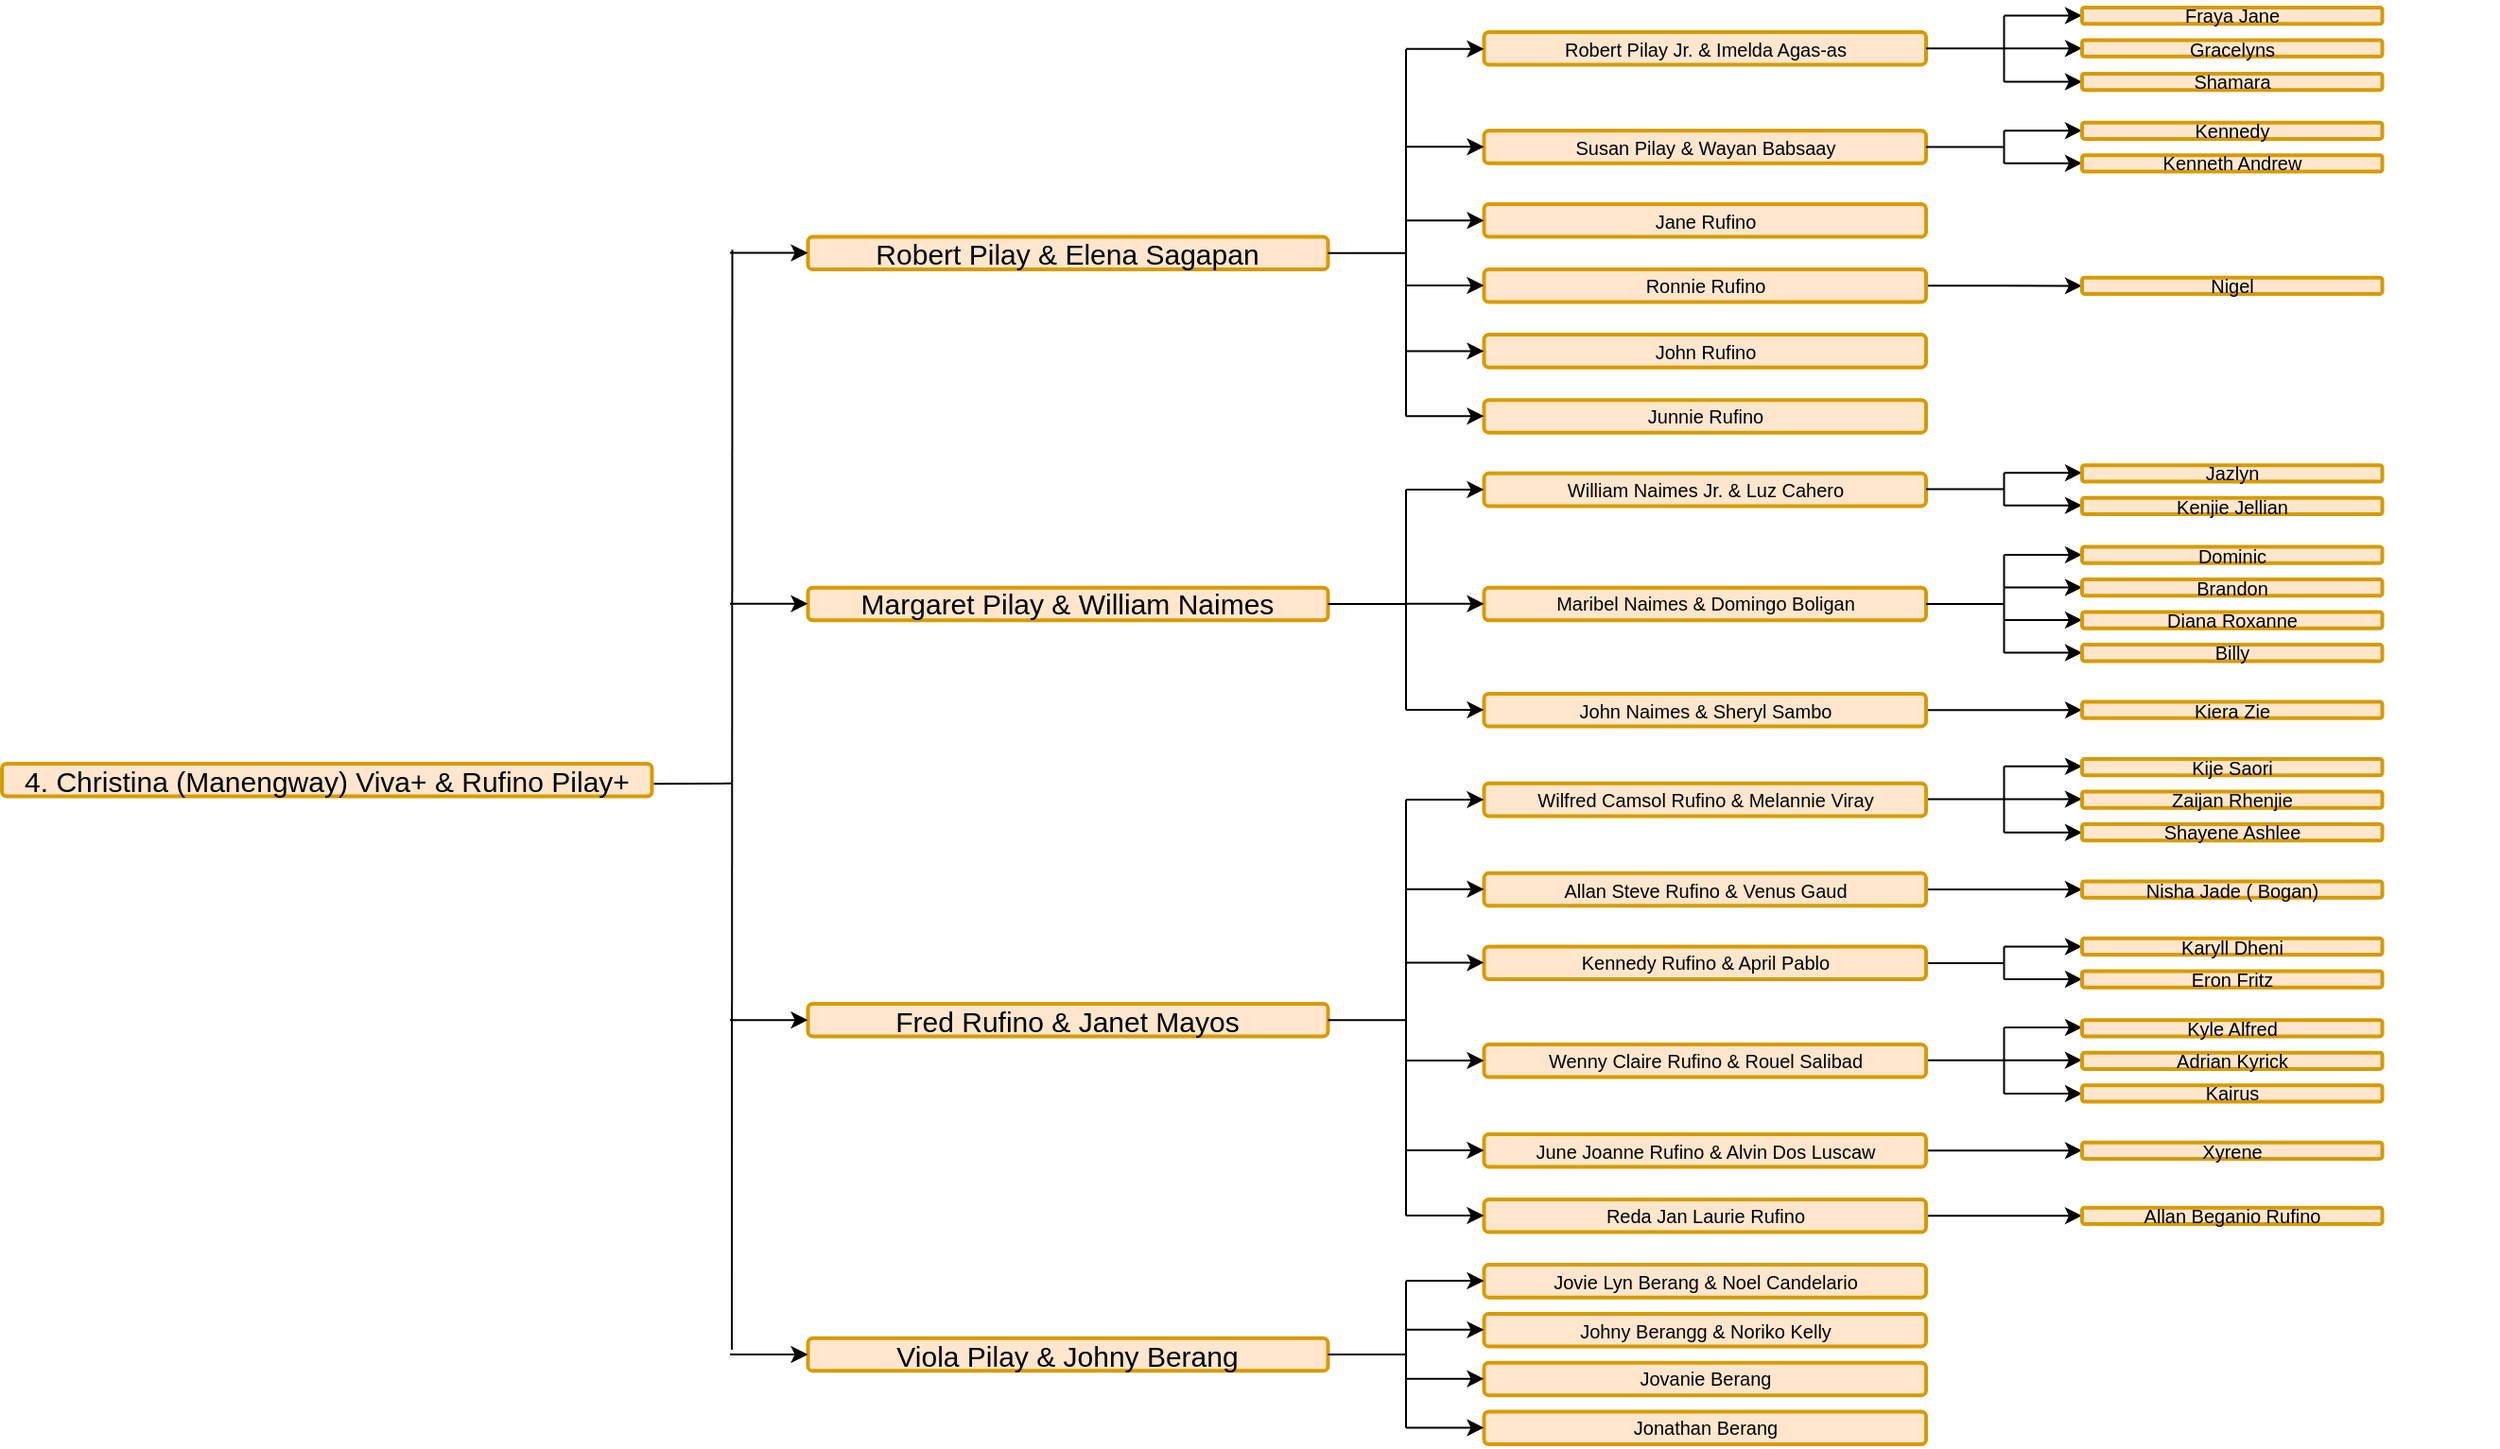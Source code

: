 <mxfile version="28.0.4">
  <diagram name="Page-1" id="Qc2j29BkZQCwujwfNHXb">
    <mxGraphModel dx="2342" dy="1098" grid="1" gridSize="10" guides="1" tooltips="1" connect="1" arrows="1" fold="1" page="1" pageScale="1" pageWidth="1400" pageHeight="850" math="0" shadow="0">
      <root>
        <mxCell id="0" />
        <mxCell id="1" parent="0" />
        <mxCell id="mNVwAcbcl_QrP8iyDvm8-511" value="Robert Pilay &amp;amp; Elena Sagapan" style="whiteSpace=wrap;html=1;rounded=1;strokeColor=#d79b00;fillColor=#ffe6cc;strokeWidth=2;fontSize=15;" vertex="1" parent="1">
          <mxGeometry x="466.25" y="161.272" width="275" height="17.263" as="geometry" />
        </mxCell>
        <mxCell id="mNVwAcbcl_QrP8iyDvm8-512" value="Robert Pilay Jr. &amp;amp; Imelda Agas-as" style="rounded=1;whiteSpace=wrap;html=1;fillColor=#ffe6cc;strokeColor=#d79b00;strokeWidth=2;fontSize=10;" vertex="1" parent="1">
          <mxGeometry x="823.75" y="52.947" width="233.75" height="17.263" as="geometry" />
        </mxCell>
        <mxCell id="mNVwAcbcl_QrP8iyDvm8-519" value="" style="endArrow=classic;html=1;rounded=0;fontFamily=Helvetica;fontSize=12;fontColor=default;exitX=1;exitY=0.5;exitDx=0;exitDy=0;entryX=0;entryY=0.5;entryDx=0;entryDy=0;" edge="1" parent="1" source="mNVwAcbcl_QrP8iyDvm8-512" target="mNVwAcbcl_QrP8iyDvm8-514">
          <mxGeometry width="50" height="50" relative="1" as="geometry">
            <mxPoint x="1140" y="70.642" as="sourcePoint" />
            <mxPoint x="1208.75" y="49.063" as="targetPoint" />
          </mxGeometry>
        </mxCell>
        <mxCell id="mNVwAcbcl_QrP8iyDvm8-525" value="Susan Pilay &amp;amp; Wayan Babsaay" style="rounded=1;whiteSpace=wrap;html=1;fillColor=#ffe6cc;strokeColor=#d79b00;strokeWidth=2;fontSize=10;" vertex="1" parent="1">
          <mxGeometry x="823.75" y="105.168" width="233.75" height="17.263" as="geometry" />
        </mxCell>
        <mxCell id="mNVwAcbcl_QrP8iyDvm8-526" value="" style="endArrow=none;html=1;rounded=0;fontFamily=Helvetica;fontSize=12;fontColor=default;exitX=1;exitY=0.5;exitDx=0;exitDy=0;" edge="1" parent="1" source="mNVwAcbcl_QrP8iyDvm8-525">
          <mxGeometry width="50" height="50" relative="1" as="geometry">
            <mxPoint x="1030" y="135.378" as="sourcePoint" />
            <mxPoint x="1098.75" y="113.799" as="targetPoint" />
          </mxGeometry>
        </mxCell>
        <mxCell id="mNVwAcbcl_QrP8iyDvm8-527" value="Jane Rufino" style="rounded=1;whiteSpace=wrap;html=1;fillColor=#ffe6cc;strokeColor=#d79b00;strokeWidth=2;fontSize=10;" vertex="1" parent="1">
          <mxGeometry x="823.75" y="144.009" width="233.75" height="17.263" as="geometry" />
        </mxCell>
        <mxCell id="mNVwAcbcl_QrP8iyDvm8-528" value="" style="edgeStyle=orthogonalEdgeStyle;rounded=0;orthogonalLoop=1;jettySize=auto;html=1;fontFamily=Helvetica;fontSize=12;fontColor=default;" edge="1" parent="1" source="mNVwAcbcl_QrP8iyDvm8-529" target="mNVwAcbcl_QrP8iyDvm8-530">
          <mxGeometry relative="1" as="geometry" />
        </mxCell>
        <mxCell id="mNVwAcbcl_QrP8iyDvm8-529" value="Ronnie Rufino" style="rounded=1;whiteSpace=wrap;html=1;fillColor=#ffe6cc;strokeColor=#d79b00;strokeWidth=2;fontSize=10;" vertex="1" parent="1">
          <mxGeometry x="823.75" y="178.535" width="233.75" height="17.263" as="geometry" />
        </mxCell>
        <mxCell id="mNVwAcbcl_QrP8iyDvm8-531" value="John Rufino" style="rounded=1;whiteSpace=wrap;html=1;fillColor=#ffe6cc;strokeColor=#d79b00;strokeWidth=2;fontSize=10;" vertex="1" parent="1">
          <mxGeometry x="823.75" y="213.061" width="233.75" height="17.263" as="geometry" />
        </mxCell>
        <mxCell id="mNVwAcbcl_QrP8iyDvm8-532" value="Junnie Rufino" style="rounded=1;whiteSpace=wrap;html=1;fillColor=#ffe6cc;strokeColor=#d79b00;strokeWidth=2;fontSize=10;" vertex="1" parent="1">
          <mxGeometry x="823.75" y="247.587" width="233.75" height="17.263" as="geometry" />
        </mxCell>
        <mxCell id="mNVwAcbcl_QrP8iyDvm8-533" value="" style="endArrow=classic;html=1;rounded=0;fontFamily=Helvetica;fontSize=10;fontColor=default;" edge="1" parent="1">
          <mxGeometry width="50" height="50" relative="1" as="geometry">
            <mxPoint x="782.5" y="61.885" as="sourcePoint" />
            <mxPoint x="823.75" y="61.885" as="targetPoint" />
          </mxGeometry>
        </mxCell>
        <mxCell id="mNVwAcbcl_QrP8iyDvm8-534" value="" style="endArrow=classic;html=1;rounded=0;fontFamily=Helvetica;fontSize=10;fontColor=default;" edge="1" parent="1">
          <mxGeometry width="50" height="50" relative="1" as="geometry">
            <mxPoint x="782.5" y="113.674" as="sourcePoint" />
            <mxPoint x="823.75" y="113.674" as="targetPoint" />
          </mxGeometry>
        </mxCell>
        <mxCell id="mNVwAcbcl_QrP8iyDvm8-535" value="" style="endArrow=classic;html=1;rounded=0;fontFamily=Helvetica;fontSize=10;fontColor=default;" edge="1" parent="1">
          <mxGeometry width="50" height="50" relative="1" as="geometry">
            <mxPoint x="782.5" y="152.641" as="sourcePoint" />
            <mxPoint x="823.75" y="152.641" as="targetPoint" />
          </mxGeometry>
        </mxCell>
        <mxCell id="mNVwAcbcl_QrP8iyDvm8-536" value="" style="endArrow=classic;html=1;rounded=0;fontFamily=Helvetica;fontSize=10;fontColor=default;" edge="1" parent="1">
          <mxGeometry width="50" height="50" relative="1" as="geometry">
            <mxPoint x="782.5" y="187.041" as="sourcePoint" />
            <mxPoint x="823.75" y="187.041" as="targetPoint" />
          </mxGeometry>
        </mxCell>
        <mxCell id="mNVwAcbcl_QrP8iyDvm8-537" value="" style="endArrow=classic;html=1;rounded=0;fontFamily=Helvetica;fontSize=10;fontColor=default;" edge="1" parent="1">
          <mxGeometry width="50" height="50" relative="1" as="geometry">
            <mxPoint x="782.5" y="221.692" as="sourcePoint" />
            <mxPoint x="823.75" y="221.692" as="targetPoint" />
          </mxGeometry>
        </mxCell>
        <mxCell id="mNVwAcbcl_QrP8iyDvm8-538" value="" style="endArrow=classic;html=1;rounded=0;fontFamily=Helvetica;fontSize=10;fontColor=default;" edge="1" parent="1">
          <mxGeometry width="50" height="50" relative="1" as="geometry">
            <mxPoint x="782.5" y="256.093" as="sourcePoint" />
            <mxPoint x="823.75" y="256.093" as="targetPoint" />
          </mxGeometry>
        </mxCell>
        <mxCell id="mNVwAcbcl_QrP8iyDvm8-539" value="" style="endArrow=none;html=1;rounded=0;fontFamily=Helvetica;fontSize=10;fontColor=default;" edge="1" parent="1">
          <mxGeometry width="50" height="50" relative="1" as="geometry">
            <mxPoint x="782.5" y="256.218" as="sourcePoint" />
            <mxPoint x="782.5" y="62.01" as="targetPoint" />
          </mxGeometry>
        </mxCell>
        <mxCell id="mNVwAcbcl_QrP8iyDvm8-540" value="" style="endArrow=none;html=1;rounded=0;fontFamily=Helvetica;fontSize=10;fontColor=default;exitX=1;exitY=0.5;exitDx=0;exitDy=0;" edge="1" parent="1" source="mNVwAcbcl_QrP8iyDvm8-511">
          <mxGeometry width="50" height="50" relative="1" as="geometry">
            <mxPoint x="713.75" y="191.482" as="sourcePoint" />
            <mxPoint x="782.5" y="169.903" as="targetPoint" />
          </mxGeometry>
        </mxCell>
        <mxCell id="mNVwAcbcl_QrP8iyDvm8-543" value="William Naimes Jr. &amp;amp; Luz Cahero" style="rounded=1;whiteSpace=wrap;html=1;fillColor=#ffe6cc;strokeColor=#d79b00;strokeWidth=2;fontSize=10;" vertex="1" parent="1">
          <mxGeometry x="823.75" y="286.428" width="233.75" height="17.263" as="geometry" />
        </mxCell>
        <mxCell id="mNVwAcbcl_QrP8iyDvm8-547" value="" style="endArrow=none;html=1;rounded=0;fontFamily=Helvetica;fontSize=12;fontColor=default;exitX=1;exitY=0.5;exitDx=0;exitDy=0;" edge="1" parent="1">
          <mxGeometry width="50" height="50" relative="1" as="geometry">
            <mxPoint x="1057.5" y="294.805" as="sourcePoint" />
            <mxPoint x="1098.75" y="294.805" as="targetPoint" />
          </mxGeometry>
        </mxCell>
        <mxCell id="mNVwAcbcl_QrP8iyDvm8-548" value="Margaret Pilay &amp;amp; William Naimes" style="whiteSpace=wrap;html=1;rounded=1;strokeColor=#d79b00;fillColor=#ffe6cc;strokeWidth=2;fontSize=15;" vertex="1" parent="1">
          <mxGeometry x="466.25" y="346.848" width="275" height="17.263" as="geometry" />
        </mxCell>
        <mxCell id="mNVwAcbcl_QrP8iyDvm8-558" value="Maribel Naimes &amp;amp; Domingo Boligan" style="rounded=1;whiteSpace=wrap;html=1;fillColor=#ffe6cc;strokeColor=#d79b00;strokeWidth=2;fontSize=10;" vertex="1" parent="1">
          <mxGeometry x="823.75" y="346.848" width="233.75" height="17.263" as="geometry" />
        </mxCell>
        <mxCell id="mNVwAcbcl_QrP8iyDvm8-559" value="" style="endArrow=none;html=1;rounded=0;fontFamily=Helvetica;fontSize=12;fontColor=default;" edge="1" parent="1">
          <mxGeometry width="50" height="50" relative="1" as="geometry">
            <mxPoint x="1057.5" y="355.48" as="sourcePoint" />
            <mxPoint x="1098.75" y="355.48" as="targetPoint" />
          </mxGeometry>
        </mxCell>
        <mxCell id="mNVwAcbcl_QrP8iyDvm8-561" value="" style="edgeStyle=orthogonalEdgeStyle;rounded=0;orthogonalLoop=1;jettySize=auto;html=1;fontFamily=Helvetica;fontSize=12;fontColor=default;" edge="1" parent="1" source="mNVwAcbcl_QrP8iyDvm8-562" target="mNVwAcbcl_QrP8iyDvm8-560">
          <mxGeometry relative="1" as="geometry" />
        </mxCell>
        <mxCell id="mNVwAcbcl_QrP8iyDvm8-562" value="John Naimes &amp;amp; Sheryl Sambo" style="rounded=1;whiteSpace=wrap;html=1;fillColor=#ffe6cc;strokeColor=#d79b00;strokeWidth=2;fontSize=10;" vertex="1" parent="1">
          <mxGeometry x="823.75" y="402.953" width="233.75" height="17.263" as="geometry" />
        </mxCell>
        <mxCell id="mNVwAcbcl_QrP8iyDvm8-563" value="" style="endArrow=classic;html=1;rounded=0;fontFamily=Helvetica;fontSize=10;fontColor=default;" edge="1" parent="1">
          <mxGeometry width="50" height="50" relative="1" as="geometry">
            <mxPoint x="782.5" y="294.952" as="sourcePoint" />
            <mxPoint x="823.75" y="294.952" as="targetPoint" />
          </mxGeometry>
        </mxCell>
        <mxCell id="mNVwAcbcl_QrP8iyDvm8-564" value="" style="endArrow=classic;html=1;rounded=0;fontFamily=Helvetica;fontSize=10;fontColor=default;" edge="1" parent="1">
          <mxGeometry width="50" height="50" relative="1" as="geometry">
            <mxPoint x="782.5" y="355.372" as="sourcePoint" />
            <mxPoint x="823.75" y="355.372" as="targetPoint" />
          </mxGeometry>
        </mxCell>
        <mxCell id="mNVwAcbcl_QrP8iyDvm8-565" value="" style="endArrow=classic;html=1;rounded=0;fontFamily=Helvetica;fontSize=10;fontColor=default;" edge="1" parent="1">
          <mxGeometry width="50" height="50" relative="1" as="geometry">
            <mxPoint x="782.5" y="411.476" as="sourcePoint" />
            <mxPoint x="823.75" y="411.476" as="targetPoint" />
          </mxGeometry>
        </mxCell>
        <mxCell id="mNVwAcbcl_QrP8iyDvm8-566" value="" style="endArrow=none;html=1;rounded=0;fontFamily=Helvetica;fontSize=10;fontColor=default;" edge="1" parent="1">
          <mxGeometry width="50" height="50" relative="1" as="geometry">
            <mxPoint x="782.5" y="411.584" as="sourcePoint" />
            <mxPoint x="782.5" y="295.06" as="targetPoint" />
          </mxGeometry>
        </mxCell>
        <mxCell id="mNVwAcbcl_QrP8iyDvm8-567" value="" style="endArrow=none;html=1;rounded=0;fontFamily=Helvetica;fontSize=10;fontColor=default;" edge="1" parent="1">
          <mxGeometry width="50" height="50" relative="1" as="geometry">
            <mxPoint x="741.25" y="355.48" as="sourcePoint" />
            <mxPoint x="782.5" y="355.48" as="targetPoint" />
          </mxGeometry>
        </mxCell>
        <mxCell id="mNVwAcbcl_QrP8iyDvm8-574" value="" style="endArrow=classic;html=1;rounded=0;fontFamily=Helvetica;fontSize=12;fontColor=default;exitX=1;exitY=0.5;exitDx=0;exitDy=0;entryX=0;entryY=0.5;entryDx=0;entryDy=0;" edge="1" parent="1">
          <mxGeometry width="50" height="50" relative="1" as="geometry">
            <mxPoint x="1057.5" y="458.721" as="sourcePoint" />
            <mxPoint x="1140" y="458.721" as="targetPoint" />
          </mxGeometry>
        </mxCell>
        <mxCell id="mNVwAcbcl_QrP8iyDvm8-575" value="Wilfred Camsol Rufino &amp;amp; Melannie Viray" style="rounded=1;whiteSpace=wrap;html=1;fillColor=#ffe6cc;strokeColor=#d79b00;strokeWidth=2;fontSize=10;" vertex="1" parent="1">
          <mxGeometry x="823.75" y="450.426" width="233.75" height="17.263" as="geometry" />
        </mxCell>
        <mxCell id="mNVwAcbcl_QrP8iyDvm8-576" value="Fred Rufino &amp;amp; Janet Mayos" style="whiteSpace=wrap;html=1;rounded=1;strokeColor=#d79b00;fillColor=#ffe6cc;strokeWidth=2;fontSize=15;" vertex="1" parent="1">
          <mxGeometry x="466.25" y="566.951" width="275" height="17.263" as="geometry" />
        </mxCell>
        <mxCell id="mNVwAcbcl_QrP8iyDvm8-578" value="" style="edgeStyle=orthogonalEdgeStyle;rounded=0;orthogonalLoop=1;jettySize=auto;html=1;fontFamily=Helvetica;fontSize=12;fontColor=default;" edge="1" parent="1" source="mNVwAcbcl_QrP8iyDvm8-579" target="mNVwAcbcl_QrP8iyDvm8-577">
          <mxGeometry relative="1" as="geometry" />
        </mxCell>
        <mxCell id="mNVwAcbcl_QrP8iyDvm8-579" value="Allan Steve Rufino &amp;amp; Venus Gaud" style="rounded=1;whiteSpace=wrap;html=1;fillColor=#ffe6cc;strokeColor=#d79b00;strokeWidth=2;fontSize=10;" vertex="1" parent="1">
          <mxGeometry x="823.75" y="497.899" width="233.75" height="17.263" as="geometry" />
        </mxCell>
        <mxCell id="mNVwAcbcl_QrP8iyDvm8-585" value="" style="endArrow=none;html=1;rounded=0;fontFamily=Helvetica;fontSize=12;fontColor=default;exitX=1;exitY=0.5;exitDx=0;exitDy=0;" edge="1" parent="1">
          <mxGeometry width="50" height="50" relative="1" as="geometry">
            <mxPoint x="1057.5" y="545.45" as="sourcePoint" />
            <mxPoint x="1098.75" y="545.45" as="targetPoint" />
          </mxGeometry>
        </mxCell>
        <mxCell id="mNVwAcbcl_QrP8iyDvm8-586" value="Kennedy Rufino &amp;amp; April Pablo" style="rounded=1;whiteSpace=wrap;html=1;fillColor=#ffe6cc;strokeColor=#d79b00;strokeWidth=2;fontSize=10;" vertex="1" parent="1">
          <mxGeometry x="823.75" y="536.74" width="233.75" height="17.263" as="geometry" />
        </mxCell>
        <mxCell id="mNVwAcbcl_QrP8iyDvm8-593" value="" style="endArrow=classic;html=1;rounded=0;fontFamily=Helvetica;fontSize=12;fontColor=default;exitX=1;exitY=0.5;exitDx=0;exitDy=0;entryX=0;entryY=0.5;entryDx=0;entryDy=0;" edge="1" parent="1">
          <mxGeometry width="50" height="50" relative="1" as="geometry">
            <mxPoint x="1057.5" y="596.863" as="sourcePoint" />
            <mxPoint x="1140" y="596.863" as="targetPoint" />
          </mxGeometry>
        </mxCell>
        <mxCell id="mNVwAcbcl_QrP8iyDvm8-594" value="Wenny Claire Rufino &amp;amp; Rouel Salibad" style="rounded=1;whiteSpace=wrap;html=1;fillColor=#ffe6cc;strokeColor=#d79b00;strokeWidth=2;fontSize=10;" vertex="1" parent="1">
          <mxGeometry x="823.75" y="588.529" width="233.75" height="17.263" as="geometry" />
        </mxCell>
        <mxCell id="mNVwAcbcl_QrP8iyDvm8-596" value="" style="edgeStyle=orthogonalEdgeStyle;rounded=0;orthogonalLoop=1;jettySize=auto;html=1;fontFamily=Helvetica;fontSize=12;fontColor=default;" edge="1" parent="1" source="mNVwAcbcl_QrP8iyDvm8-597" target="mNVwAcbcl_QrP8iyDvm8-595">
          <mxGeometry relative="1" as="geometry" />
        </mxCell>
        <mxCell id="mNVwAcbcl_QrP8iyDvm8-597" value="June Joanne Rufino &amp;amp; Alvin Dos Luscaw" style="rounded=1;whiteSpace=wrap;html=1;fillColor=#ffe6cc;strokeColor=#d79b00;strokeWidth=2;fontSize=10;" vertex="1" parent="1">
          <mxGeometry x="823.75" y="636.002" width="233.75" height="17.263" as="geometry" />
        </mxCell>
        <mxCell id="mNVwAcbcl_QrP8iyDvm8-598" value="" style="edgeStyle=orthogonalEdgeStyle;rounded=0;orthogonalLoop=1;jettySize=auto;html=1;fontFamily=Helvetica;fontSize=12;fontColor=default;" edge="1" parent="1" source="mNVwAcbcl_QrP8iyDvm8-599" target="mNVwAcbcl_QrP8iyDvm8-600">
          <mxGeometry relative="1" as="geometry" />
        </mxCell>
        <mxCell id="mNVwAcbcl_QrP8iyDvm8-599" value="Reda Jan Laurie Rufino" style="rounded=1;whiteSpace=wrap;html=1;fillColor=#ffe6cc;strokeColor=#d79b00;strokeWidth=2;fontSize=10;" vertex="1" parent="1">
          <mxGeometry x="823.75" y="670.528" width="233.75" height="17.263" as="geometry" />
        </mxCell>
        <mxCell id="mNVwAcbcl_QrP8iyDvm8-601" value="" style="endArrow=classic;html=1;rounded=0;fontFamily=Helvetica;fontSize=10;fontColor=default;" edge="1" parent="1">
          <mxGeometry width="50" height="50" relative="1" as="geometry">
            <mxPoint x="782.5" y="458.945" as="sourcePoint" />
            <mxPoint x="823.75" y="458.945" as="targetPoint" />
          </mxGeometry>
        </mxCell>
        <mxCell id="mNVwAcbcl_QrP8iyDvm8-602" value="" style="endArrow=classic;html=1;rounded=0;fontFamily=Helvetica;fontSize=10;fontColor=default;" edge="1" parent="1">
          <mxGeometry width="50" height="50" relative="1" as="geometry">
            <mxPoint x="782.5" y="506.418" as="sourcePoint" />
            <mxPoint x="823.75" y="506.418" as="targetPoint" />
          </mxGeometry>
        </mxCell>
        <mxCell id="mNVwAcbcl_QrP8iyDvm8-603" value="" style="endArrow=classic;html=1;rounded=0;fontFamily=Helvetica;fontSize=10;fontColor=default;" edge="1" parent="1">
          <mxGeometry width="50" height="50" relative="1" as="geometry">
            <mxPoint x="782.5" y="545.238" as="sourcePoint" />
            <mxPoint x="823.75" y="545.238" as="targetPoint" />
          </mxGeometry>
        </mxCell>
        <mxCell id="mNVwAcbcl_QrP8iyDvm8-604" value="" style="endArrow=classic;html=1;rounded=0;fontFamily=Helvetica;fontSize=10;fontColor=default;" edge="1" parent="1">
          <mxGeometry width="50" height="50" relative="1" as="geometry">
            <mxPoint x="782.5" y="597.027" as="sourcePoint" />
            <mxPoint x="823.75" y="597.027" as="targetPoint" />
          </mxGeometry>
        </mxCell>
        <mxCell id="mNVwAcbcl_QrP8iyDvm8-605" value="" style="endArrow=classic;html=1;rounded=0;fontFamily=Helvetica;fontSize=10;fontColor=default;" edge="1" parent="1">
          <mxGeometry width="50" height="50" relative="1" as="geometry">
            <mxPoint x="782.5" y="644.5" as="sourcePoint" />
            <mxPoint x="823.75" y="644.5" as="targetPoint" />
          </mxGeometry>
        </mxCell>
        <mxCell id="mNVwAcbcl_QrP8iyDvm8-606" value="" style="endArrow=classic;html=1;rounded=0;fontFamily=Helvetica;fontSize=10;fontColor=default;" edge="1" parent="1">
          <mxGeometry width="50" height="50" relative="1" as="geometry">
            <mxPoint x="782.5" y="679.026" as="sourcePoint" />
            <mxPoint x="823.75" y="679.026" as="targetPoint" />
          </mxGeometry>
        </mxCell>
        <mxCell id="mNVwAcbcl_QrP8iyDvm8-607" value="" style="endArrow=none;html=1;rounded=0;fontFamily=Helvetica;fontSize=10;fontColor=default;" edge="1" parent="1">
          <mxGeometry width="50" height="50" relative="1" as="geometry">
            <mxPoint x="782.5" y="679.16" as="sourcePoint" />
            <mxPoint x="782.5" y="459.057" as="targetPoint" />
          </mxGeometry>
        </mxCell>
        <mxCell id="mNVwAcbcl_QrP8iyDvm8-608" value="" style="endArrow=none;html=1;rounded=0;fontFamily=Helvetica;fontSize=10;fontColor=default;exitX=1;exitY=0.5;exitDx=0;exitDy=0;" edge="1" parent="1" source="mNVwAcbcl_QrP8iyDvm8-576">
          <mxGeometry width="50" height="50" relative="1" as="geometry">
            <mxPoint x="727.5" y="605.792" as="sourcePoint" />
            <mxPoint x="782.5" y="575.582" as="targetPoint" />
          </mxGeometry>
        </mxCell>
        <mxCell id="mNVwAcbcl_QrP8iyDvm8-609" value="Viola Pilay &amp;amp; Johny Berang" style="whiteSpace=wrap;html=1;rounded=1;strokeColor=#d79b00;fillColor=#ffe6cc;strokeWidth=2;fontSize=15;" vertex="1" parent="1">
          <mxGeometry x="466.25" y="743.896" width="275" height="17.263" as="geometry" />
        </mxCell>
        <mxCell id="mNVwAcbcl_QrP8iyDvm8-610" value="Jovie Lyn Berang &amp;amp; Noel Candelario" style="rounded=1;whiteSpace=wrap;html=1;fillColor=#ffe6cc;strokeColor=#d79b00;strokeWidth=2;fontSize=10;" vertex="1" parent="1">
          <mxGeometry x="823.75" y="705.054" width="233.75" height="17.263" as="geometry" />
        </mxCell>
        <mxCell id="mNVwAcbcl_QrP8iyDvm8-611" value="Johny Berangg &amp;amp; Noriko Kelly" style="rounded=1;whiteSpace=wrap;html=1;fillColor=#ffe6cc;strokeColor=#d79b00;strokeWidth=2;fontSize=10;" vertex="1" parent="1">
          <mxGeometry x="823.75" y="730.948" width="233.75" height="17.263" as="geometry" />
        </mxCell>
        <mxCell id="mNVwAcbcl_QrP8iyDvm8-612" value="Jovanie Berang" style="rounded=1;whiteSpace=wrap;html=1;fillColor=#ffe6cc;strokeColor=#d79b00;strokeWidth=2;fontSize=10;" vertex="1" parent="1">
          <mxGeometry x="823.75" y="756.843" width="233.75" height="17.263" as="geometry" />
        </mxCell>
        <mxCell id="mNVwAcbcl_QrP8iyDvm8-613" value="Jonathan Berang" style="rounded=1;whiteSpace=wrap;html=1;fillColor=#ffe6cc;strokeColor=#d79b00;strokeWidth=2;fontSize=10;" vertex="1" parent="1">
          <mxGeometry x="823.75" y="782.737" width="233.75" height="17.263" as="geometry" />
        </mxCell>
        <mxCell id="mNVwAcbcl_QrP8iyDvm8-614" value="" style="endArrow=classic;html=1;rounded=0;fontFamily=Helvetica;fontSize=10;fontColor=default;" edge="1" parent="1">
          <mxGeometry width="50" height="50" relative="1" as="geometry">
            <mxPoint x="782.5" y="713.543" as="sourcePoint" />
            <mxPoint x="823.75" y="713.543" as="targetPoint" />
          </mxGeometry>
        </mxCell>
        <mxCell id="mNVwAcbcl_QrP8iyDvm8-615" value="" style="endArrow=classic;html=1;rounded=0;fontFamily=Helvetica;fontSize=10;fontColor=default;" edge="1" parent="1">
          <mxGeometry width="50" height="50" relative="1" as="geometry">
            <mxPoint x="782.5" y="739.437" as="sourcePoint" />
            <mxPoint x="823.75" y="739.437" as="targetPoint" />
          </mxGeometry>
        </mxCell>
        <mxCell id="mNVwAcbcl_QrP8iyDvm8-616" value="" style="endArrow=classic;html=1;rounded=0;fontFamily=Helvetica;fontSize=10;fontColor=default;" edge="1" parent="1">
          <mxGeometry width="50" height="50" relative="1" as="geometry">
            <mxPoint x="782.5" y="765.332" as="sourcePoint" />
            <mxPoint x="823.75" y="765.332" as="targetPoint" />
          </mxGeometry>
        </mxCell>
        <mxCell id="mNVwAcbcl_QrP8iyDvm8-617" value="" style="endArrow=classic;html=1;rounded=0;fontFamily=Helvetica;fontSize=10;fontColor=default;" edge="1" parent="1">
          <mxGeometry width="50" height="50" relative="1" as="geometry">
            <mxPoint x="782.5" y="791.226" as="sourcePoint" />
            <mxPoint x="823.75" y="791.226" as="targetPoint" />
          </mxGeometry>
        </mxCell>
        <mxCell id="mNVwAcbcl_QrP8iyDvm8-618" value="" style="endArrow=none;html=1;rounded=0;fontFamily=Helvetica;fontSize=10;fontColor=default;" edge="1" parent="1">
          <mxGeometry width="50" height="50" relative="1" as="geometry">
            <mxPoint x="782.5" y="791.369" as="sourcePoint" />
            <mxPoint x="782.5" y="713.685" as="targetPoint" />
          </mxGeometry>
        </mxCell>
        <mxCell id="mNVwAcbcl_QrP8iyDvm8-619" value="" style="endArrow=none;html=1;rounded=0;fontFamily=Helvetica;fontSize=10;fontColor=default;exitX=1;exitY=0.5;exitDx=0;exitDy=0;" edge="1" parent="1" source="mNVwAcbcl_QrP8iyDvm8-609">
          <mxGeometry width="50" height="50" relative="1" as="geometry">
            <mxPoint x="796.25" y="748.211" as="sourcePoint" />
            <mxPoint x="782.5" y="752.527" as="targetPoint" />
          </mxGeometry>
        </mxCell>
        <mxCell id="mNVwAcbcl_QrP8iyDvm8-620" value="" style="endArrow=classic;html=1;rounded=0;fontFamily=Helvetica;fontSize=12;fontColor=default;" edge="1" parent="1">
          <mxGeometry width="50" height="50" relative="1" as="geometry">
            <mxPoint x="425" y="169.8" as="sourcePoint" />
            <mxPoint x="466.25" y="169.8" as="targetPoint" />
          </mxGeometry>
        </mxCell>
        <mxCell id="mNVwAcbcl_QrP8iyDvm8-621" value="" style="endArrow=classic;html=1;rounded=0;fontFamily=Helvetica;fontSize=12;fontColor=default;" edge="1" parent="1">
          <mxGeometry width="50" height="50" relative="1" as="geometry">
            <mxPoint x="425" y="355.363" as="sourcePoint" />
            <mxPoint x="466.25" y="355.363" as="targetPoint" />
          </mxGeometry>
        </mxCell>
        <mxCell id="mNVwAcbcl_QrP8iyDvm8-622" value="" style="endArrow=classic;html=1;rounded=0;fontFamily=Helvetica;fontSize=12;fontColor=default;" edge="1" parent="1">
          <mxGeometry width="50" height="50" relative="1" as="geometry">
            <mxPoint x="425" y="575.582" as="sourcePoint" />
            <mxPoint x="466.25" y="575.582" as="targetPoint" />
          </mxGeometry>
        </mxCell>
        <mxCell id="mNVwAcbcl_QrP8iyDvm8-623" value="" style="endArrow=classic;html=1;rounded=0;fontFamily=Helvetica;fontSize=12;fontColor=default;" edge="1" parent="1">
          <mxGeometry width="50" height="50" relative="1" as="geometry">
            <mxPoint x="425" y="752.527" as="sourcePoint" />
            <mxPoint x="466.25" y="752.527" as="targetPoint" />
          </mxGeometry>
        </mxCell>
        <mxCell id="mNVwAcbcl_QrP8iyDvm8-624" value="4.&amp;nbsp;Christina (Manengway) Viva+ &amp;amp; Rufino Pilay+" style="rounded=1;whiteSpace=wrap;html=1;strokeColor=#d79b00;fillColor=#ffe6cc;strokeWidth=2;fontSize=15;" vertex="1" parent="1">
          <mxGeometry x="40" y="440.001" width="343.75" height="17.263" as="geometry" />
        </mxCell>
        <mxCell id="mNVwAcbcl_QrP8iyDvm8-627" value="" style="group" vertex="1" connectable="0" parent="1">
          <mxGeometry x="1098.75" y="40" width="261.25" height="643.48" as="geometry" />
        </mxCell>
        <mxCell id="mNVwAcbcl_QrP8iyDvm8-516" value="" style="endArrow=classic;html=1;rounded=0;fontFamily=Helvetica;fontSize=10;fontColor=default;" edge="1" parent="mNVwAcbcl_QrP8iyDvm8-627">
          <mxGeometry width="50" height="50" relative="1" as="geometry">
            <mxPoint y="4.234" as="sourcePoint" />
            <mxPoint x="41.25" y="4.234" as="targetPoint" />
          </mxGeometry>
        </mxCell>
        <mxCell id="mNVwAcbcl_QrP8iyDvm8-517" value="" style="endArrow=classic;html=1;rounded=0;fontFamily=Helvetica;fontSize=10;fontColor=default;" edge="1" parent="mNVwAcbcl_QrP8iyDvm8-627">
          <mxGeometry width="50" height="50" relative="1" as="geometry">
            <mxPoint y="39.273" as="sourcePoint" />
            <mxPoint x="41.25" y="39.273" as="targetPoint" />
          </mxGeometry>
        </mxCell>
        <mxCell id="mNVwAcbcl_QrP8iyDvm8-518" value="" style="endArrow=none;html=1;rounded=0;fontFamily=Helvetica;fontSize=10;fontColor=default;" edge="1" parent="mNVwAcbcl_QrP8iyDvm8-627">
          <mxGeometry width="50" height="50" relative="1" as="geometry">
            <mxPoint y="39.273" as="sourcePoint" />
            <mxPoint y="4.316" as="targetPoint" />
          </mxGeometry>
        </mxCell>
        <mxCell id="mNVwAcbcl_QrP8iyDvm8-522" value="" style="endArrow=classic;html=1;rounded=0;fontFamily=Helvetica;fontSize=10;fontColor=default;" edge="1" parent="mNVwAcbcl_QrP8iyDvm8-627">
          <mxGeometry width="50" height="50" relative="1" as="geometry">
            <mxPoint y="65.09" as="sourcePoint" />
            <mxPoint x="41.25" y="65.09" as="targetPoint" />
          </mxGeometry>
        </mxCell>
        <mxCell id="mNVwAcbcl_QrP8iyDvm8-523" value="" style="endArrow=classic;html=1;rounded=0;fontFamily=Helvetica;fontSize=10;fontColor=default;" edge="1" parent="mNVwAcbcl_QrP8iyDvm8-627">
          <mxGeometry width="50" height="50" relative="1" as="geometry">
            <mxPoint y="82.353" as="sourcePoint" />
            <mxPoint x="41.25" y="82.353" as="targetPoint" />
          </mxGeometry>
        </mxCell>
        <mxCell id="mNVwAcbcl_QrP8iyDvm8-524" value="" style="endArrow=none;html=1;rounded=0;fontFamily=Helvetica;fontSize=10;fontColor=default;" edge="1" parent="mNVwAcbcl_QrP8iyDvm8-627">
          <mxGeometry width="50" height="50" relative="1" as="geometry">
            <mxPoint y="82.43" as="sourcePoint" />
            <mxPoint y="65.168" as="targetPoint" />
          </mxGeometry>
        </mxCell>
        <mxCell id="mNVwAcbcl_QrP8iyDvm8-544" value="" style="endArrow=classic;html=1;rounded=0;fontFamily=Helvetica;fontSize=10;fontColor=default;" edge="1" parent="mNVwAcbcl_QrP8iyDvm8-627">
          <mxGeometry width="50" height="50" relative="1" as="geometry">
            <mxPoint y="246.096" as="sourcePoint" />
            <mxPoint x="41.25" y="246.096" as="targetPoint" />
          </mxGeometry>
        </mxCell>
        <mxCell id="mNVwAcbcl_QrP8iyDvm8-545" value="" style="endArrow=classic;html=1;rounded=0;fontFamily=Helvetica;fontSize=10;fontColor=default;" edge="1" parent="mNVwAcbcl_QrP8iyDvm8-627">
          <mxGeometry width="50" height="50" relative="1" as="geometry">
            <mxPoint y="263.359" as="sourcePoint" />
            <mxPoint x="41.25" y="263.359" as="targetPoint" />
          </mxGeometry>
        </mxCell>
        <mxCell id="mNVwAcbcl_QrP8iyDvm8-546" value="" style="endArrow=none;html=1;rounded=0;fontFamily=Helvetica;fontSize=10;fontColor=default;" edge="1" parent="mNVwAcbcl_QrP8iyDvm8-627">
          <mxGeometry width="50" height="50" relative="1" as="geometry">
            <mxPoint y="263.436" as="sourcePoint" />
            <mxPoint y="246.174" as="targetPoint" />
          </mxGeometry>
        </mxCell>
        <mxCell id="mNVwAcbcl_QrP8iyDvm8-553" value="" style="endArrow=classic;html=1;rounded=0;fontFamily=Helvetica;fontSize=10;fontColor=default;" edge="1" parent="mNVwAcbcl_QrP8iyDvm8-627">
          <mxGeometry width="50" height="50" relative="1" as="geometry">
            <mxPoint y="289.491" as="sourcePoint" />
            <mxPoint x="41.25" y="289.491" as="targetPoint" />
          </mxGeometry>
        </mxCell>
        <mxCell id="mNVwAcbcl_QrP8iyDvm8-554" value="" style="endArrow=classic;html=1;rounded=0;fontFamily=Helvetica;fontSize=10;fontColor=default;" edge="1" parent="mNVwAcbcl_QrP8iyDvm8-627">
          <mxGeometry width="50" height="50" relative="1" as="geometry">
            <mxPoint y="306.753" as="sourcePoint" />
            <mxPoint x="41.25" y="306.753" as="targetPoint" />
          </mxGeometry>
        </mxCell>
        <mxCell id="mNVwAcbcl_QrP8iyDvm8-555" value="" style="endArrow=classic;html=1;rounded=0;fontFamily=Helvetica;fontSize=10;fontColor=default;" edge="1" parent="mNVwAcbcl_QrP8iyDvm8-627">
          <mxGeometry width="50" height="50" relative="1" as="geometry">
            <mxPoint y="324.016" as="sourcePoint" />
            <mxPoint x="41.25" y="324.016" as="targetPoint" />
          </mxGeometry>
        </mxCell>
        <mxCell id="mNVwAcbcl_QrP8iyDvm8-556" value="" style="endArrow=classic;html=1;rounded=0;fontFamily=Helvetica;fontSize=10;fontColor=default;" edge="1" parent="mNVwAcbcl_QrP8iyDvm8-627">
          <mxGeometry width="50" height="50" relative="1" as="geometry">
            <mxPoint y="341.279" as="sourcePoint" />
            <mxPoint x="41.25" y="341.279" as="targetPoint" />
          </mxGeometry>
        </mxCell>
        <mxCell id="mNVwAcbcl_QrP8iyDvm8-557" value="" style="endArrow=none;html=1;rounded=0;fontFamily=Helvetica;fontSize=10;fontColor=default;" edge="1" parent="mNVwAcbcl_QrP8iyDvm8-627">
          <mxGeometry width="50" height="50" relative="1" as="geometry">
            <mxPoint y="341.374" as="sourcePoint" />
            <mxPoint y="289.585" as="targetPoint" />
          </mxGeometry>
        </mxCell>
        <mxCell id="mNVwAcbcl_QrP8iyDvm8-571" value="" style="endArrow=classic;html=1;rounded=0;fontFamily=Helvetica;fontSize=10;fontColor=default;" edge="1" parent="mNVwAcbcl_QrP8iyDvm8-627">
          <mxGeometry width="50" height="50" relative="1" as="geometry">
            <mxPoint y="401.376" as="sourcePoint" />
            <mxPoint x="41.25" y="401.376" as="targetPoint" />
          </mxGeometry>
        </mxCell>
        <mxCell id="mNVwAcbcl_QrP8iyDvm8-572" value="" style="endArrow=classic;html=1;rounded=0;fontFamily=Helvetica;fontSize=10;fontColor=default;" edge="1" parent="mNVwAcbcl_QrP8iyDvm8-627">
          <mxGeometry width="50" height="50" relative="1" as="geometry">
            <mxPoint y="436.415" as="sourcePoint" />
            <mxPoint x="41.25" y="436.415" as="targetPoint" />
          </mxGeometry>
        </mxCell>
        <mxCell id="mNVwAcbcl_QrP8iyDvm8-573" value="" style="endArrow=none;html=1;rounded=0;fontFamily=Helvetica;fontSize=10;fontColor=default;" edge="1" parent="mNVwAcbcl_QrP8iyDvm8-627">
          <mxGeometry width="50" height="50" relative="1" as="geometry">
            <mxPoint y="436.415" as="sourcePoint" />
            <mxPoint y="401.458" as="targetPoint" />
          </mxGeometry>
        </mxCell>
        <mxCell id="mNVwAcbcl_QrP8iyDvm8-582" value="" style="endArrow=classic;html=1;rounded=0;fontFamily=Helvetica;fontSize=10;fontColor=default;" edge="1" parent="mNVwAcbcl_QrP8iyDvm8-627">
          <mxGeometry width="50" height="50" relative="1" as="geometry">
            <mxPoint y="496.74" as="sourcePoint" />
            <mxPoint x="41.25" y="496.74" as="targetPoint" />
          </mxGeometry>
        </mxCell>
        <mxCell id="mNVwAcbcl_QrP8iyDvm8-583" value="" style="endArrow=classic;html=1;rounded=0;fontFamily=Helvetica;fontSize=10;fontColor=default;" edge="1" parent="mNVwAcbcl_QrP8iyDvm8-627">
          <mxGeometry width="50" height="50" relative="1" as="geometry">
            <mxPoint y="514.003" as="sourcePoint" />
            <mxPoint x="41.25" y="514.003" as="targetPoint" />
          </mxGeometry>
        </mxCell>
        <mxCell id="mNVwAcbcl_QrP8iyDvm8-584" value="" style="endArrow=none;html=1;rounded=0;fontFamily=Helvetica;fontSize=10;fontColor=default;" edge="1" parent="mNVwAcbcl_QrP8iyDvm8-627">
          <mxGeometry width="50" height="50" relative="1" as="geometry">
            <mxPoint y="514.081" as="sourcePoint" />
            <mxPoint y="496.818" as="targetPoint" />
          </mxGeometry>
        </mxCell>
        <mxCell id="mNVwAcbcl_QrP8iyDvm8-590" value="" style="endArrow=classic;html=1;rounded=0;fontFamily=Helvetica;fontSize=10;fontColor=default;" edge="1" parent="mNVwAcbcl_QrP8iyDvm8-627">
          <mxGeometry width="50" height="50" relative="1" as="geometry">
            <mxPoint y="539.518" as="sourcePoint" />
            <mxPoint x="41.25" y="539.518" as="targetPoint" />
          </mxGeometry>
        </mxCell>
        <mxCell id="mNVwAcbcl_QrP8iyDvm8-591" value="" style="endArrow=classic;html=1;rounded=0;fontFamily=Helvetica;fontSize=10;fontColor=default;" edge="1" parent="mNVwAcbcl_QrP8iyDvm8-627">
          <mxGeometry width="50" height="50" relative="1" as="geometry">
            <mxPoint y="574.557" as="sourcePoint" />
            <mxPoint x="41.25" y="574.557" as="targetPoint" />
          </mxGeometry>
        </mxCell>
        <mxCell id="mNVwAcbcl_QrP8iyDvm8-592" value="" style="endArrow=none;html=1;rounded=0;fontFamily=Helvetica;fontSize=10;fontColor=default;" edge="1" parent="mNVwAcbcl_QrP8iyDvm8-627">
          <mxGeometry width="50" height="50" relative="1" as="geometry">
            <mxPoint y="574.557" as="sourcePoint" />
            <mxPoint y="539.6" as="targetPoint" />
          </mxGeometry>
        </mxCell>
        <mxCell id="mNVwAcbcl_QrP8iyDvm8-628" value="" style="group" vertex="1" connectable="0" parent="mNVwAcbcl_QrP8iyDvm8-627">
          <mxGeometry x="41.25" width="158.75" height="643.48" as="geometry" />
        </mxCell>
        <mxCell id="mNVwAcbcl_QrP8iyDvm8-513" value="Fraya Jane" style="rounded=1;whiteSpace=wrap;html=1;fillColor=#ffe6cc;strokeColor=#d79b00;strokeWidth=2;fontSize=10;" vertex="1" parent="mNVwAcbcl_QrP8iyDvm8-628">
          <mxGeometry width="158.75" height="8.632" as="geometry" />
        </mxCell>
        <mxCell id="mNVwAcbcl_QrP8iyDvm8-514" value="Gracelyns" style="rounded=1;whiteSpace=wrap;html=1;fillColor=#ffe6cc;strokeColor=#d79b00;strokeWidth=2;fontSize=10;" vertex="1" parent="mNVwAcbcl_QrP8iyDvm8-628">
          <mxGeometry y="17.263" width="158.75" height="8.632" as="geometry" />
        </mxCell>
        <mxCell id="mNVwAcbcl_QrP8iyDvm8-515" value="Shamara" style="rounded=1;whiteSpace=wrap;html=1;fillColor=#ffe6cc;strokeColor=#d79b00;strokeWidth=2;fontSize=10;" vertex="1" parent="mNVwAcbcl_QrP8iyDvm8-628">
          <mxGeometry y="34.958" width="158.75" height="8.632" as="geometry" />
        </mxCell>
        <mxCell id="mNVwAcbcl_QrP8iyDvm8-520" value="Kennedy" style="rounded=1;whiteSpace=wrap;html=1;fillColor=#ffe6cc;strokeColor=#d79b00;strokeWidth=2;fontSize=10;" vertex="1" parent="mNVwAcbcl_QrP8iyDvm8-628">
          <mxGeometry y="60.852" width="158.75" height="8.632" as="geometry" />
        </mxCell>
        <mxCell id="mNVwAcbcl_QrP8iyDvm8-521" value="Kenneth Andrew" style="rounded=1;whiteSpace=wrap;html=1;fillColor=#ffe6cc;strokeColor=#d79b00;strokeWidth=2;fontSize=10;" vertex="1" parent="mNVwAcbcl_QrP8iyDvm8-628">
          <mxGeometry y="78.115" width="158.75" height="8.632" as="geometry" />
        </mxCell>
        <mxCell id="mNVwAcbcl_QrP8iyDvm8-530" value="Nigel" style="rounded=1;whiteSpace=wrap;html=1;fillColor=#ffe6cc;strokeColor=#d79b00;strokeWidth=2;fontSize=10;" vertex="1" parent="mNVwAcbcl_QrP8iyDvm8-628">
          <mxGeometry y="142.852" width="158.75" height="8.632" as="geometry" />
        </mxCell>
        <mxCell id="mNVwAcbcl_QrP8iyDvm8-541" value="Jazlyn" style="rounded=1;whiteSpace=wrap;html=1;fillColor=#ffe6cc;strokeColor=#d79b00;strokeWidth=2;fontSize=10;" vertex="1" parent="mNVwAcbcl_QrP8iyDvm8-628">
          <mxGeometry y="242.114" width="158.75" height="8.632" as="geometry" />
        </mxCell>
        <mxCell id="mNVwAcbcl_QrP8iyDvm8-542" value="Kenjie Jellian" style="rounded=1;whiteSpace=wrap;html=1;fillColor=#ffe6cc;strokeColor=#d79b00;strokeWidth=2;fontSize=10;" vertex="1" parent="mNVwAcbcl_QrP8iyDvm8-628">
          <mxGeometry y="259.377" width="158.75" height="8.632" as="geometry" />
        </mxCell>
        <mxCell id="mNVwAcbcl_QrP8iyDvm8-549" value="Dominic" style="rounded=1;whiteSpace=wrap;html=1;fillColor=#ffe6cc;strokeColor=#d79b00;strokeWidth=2;fontSize=10;" vertex="1" parent="mNVwAcbcl_QrP8iyDvm8-628">
          <mxGeometry y="285.272" width="158.75" height="8.632" as="geometry" />
        </mxCell>
        <mxCell id="mNVwAcbcl_QrP8iyDvm8-550" value="Brandon" style="rounded=1;whiteSpace=wrap;html=1;fillColor=#ffe6cc;strokeColor=#d79b00;strokeWidth=2;fontSize=10;" vertex="1" parent="mNVwAcbcl_QrP8iyDvm8-628">
          <mxGeometry y="302.535" width="158.75" height="8.632" as="geometry" />
        </mxCell>
        <mxCell id="mNVwAcbcl_QrP8iyDvm8-551" value="Diana Roxanne" style="rounded=1;whiteSpace=wrap;html=1;fillColor=#ffe6cc;strokeColor=#d79b00;strokeWidth=2;fontSize=10;" vertex="1" parent="mNVwAcbcl_QrP8iyDvm8-628">
          <mxGeometry y="319.798" width="158.75" height="8.632" as="geometry" />
        </mxCell>
        <mxCell id="mNVwAcbcl_QrP8iyDvm8-552" value="Billy" style="rounded=1;whiteSpace=wrap;html=1;fillColor=#ffe6cc;strokeColor=#d79b00;strokeWidth=2;fontSize=10;" vertex="1" parent="mNVwAcbcl_QrP8iyDvm8-628">
          <mxGeometry y="337.061" width="158.75" height="8.632" as="geometry" />
        </mxCell>
        <mxCell id="mNVwAcbcl_QrP8iyDvm8-560" value="Kiera Zie" style="rounded=1;whiteSpace=wrap;html=1;fillColor=#ffe6cc;strokeColor=#d79b00;strokeWidth=2;fontSize=10;" vertex="1" parent="mNVwAcbcl_QrP8iyDvm8-628">
          <mxGeometry y="367.271" width="158.75" height="8.632" as="geometry" />
        </mxCell>
        <mxCell id="mNVwAcbcl_QrP8iyDvm8-568" value="Kije Saori" style="rounded=1;whiteSpace=wrap;html=1;fillColor=#ffe6cc;strokeColor=#d79b00;strokeWidth=2;fontSize=10;" vertex="1" parent="mNVwAcbcl_QrP8iyDvm8-628">
          <mxGeometry y="397.482" width="158.75" height="8.632" as="geometry" />
        </mxCell>
        <mxCell id="mNVwAcbcl_QrP8iyDvm8-569" value="Zaijan Rhenjie" style="rounded=1;whiteSpace=wrap;html=1;fillColor=#ffe6cc;strokeColor=#d79b00;strokeWidth=2;fontSize=10;" vertex="1" parent="mNVwAcbcl_QrP8iyDvm8-628">
          <mxGeometry y="414.745" width="158.75" height="8.632" as="geometry" />
        </mxCell>
        <mxCell id="mNVwAcbcl_QrP8iyDvm8-570" value="Shayene Ashlee" style="rounded=1;whiteSpace=wrap;html=1;fillColor=#ffe6cc;strokeColor=#d79b00;strokeWidth=2;fontSize=10;" vertex="1" parent="mNVwAcbcl_QrP8iyDvm8-628">
          <mxGeometry y="432.008" width="158.75" height="8.632" as="geometry" />
        </mxCell>
        <mxCell id="mNVwAcbcl_QrP8iyDvm8-577" value="Nisha Jade ( Bogan)" style="rounded=1;whiteSpace=wrap;html=1;fillColor=#ffe6cc;strokeColor=#d79b00;strokeWidth=2;fontSize=10;" vertex="1" parent="mNVwAcbcl_QrP8iyDvm8-628">
          <mxGeometry y="462.218" width="158.75" height="8.632" as="geometry" />
        </mxCell>
        <mxCell id="mNVwAcbcl_QrP8iyDvm8-580" value="Karyll Dheni" style="rounded=1;whiteSpace=wrap;html=1;fillColor=#ffe6cc;strokeColor=#d79b00;strokeWidth=2;fontSize=10;" vertex="1" parent="mNVwAcbcl_QrP8iyDvm8-628">
          <mxGeometry y="492.428" width="158.75" height="8.632" as="geometry" />
        </mxCell>
        <mxCell id="mNVwAcbcl_QrP8iyDvm8-581" value="Eron Fritz" style="rounded=1;whiteSpace=wrap;html=1;fillColor=#ffe6cc;strokeColor=#d79b00;strokeWidth=2;fontSize=10;" vertex="1" parent="mNVwAcbcl_QrP8iyDvm8-628">
          <mxGeometry y="509.691" width="158.75" height="8.632" as="geometry" />
        </mxCell>
        <mxCell id="mNVwAcbcl_QrP8iyDvm8-587" value="Kyle Alfred" style="rounded=1;whiteSpace=wrap;html=1;fillColor=#ffe6cc;strokeColor=#d79b00;strokeWidth=2;fontSize=10;" vertex="1" parent="mNVwAcbcl_QrP8iyDvm8-628">
          <mxGeometry y="535.586" width="158.75" height="8.632" as="geometry" />
        </mxCell>
        <mxCell id="mNVwAcbcl_QrP8iyDvm8-588" value="Adrian Kyrick" style="rounded=1;whiteSpace=wrap;html=1;fillColor=#ffe6cc;strokeColor=#d79b00;strokeWidth=2;fontSize=10;" vertex="1" parent="mNVwAcbcl_QrP8iyDvm8-628">
          <mxGeometry y="552.849" width="158.75" height="8.632" as="geometry" />
        </mxCell>
        <mxCell id="mNVwAcbcl_QrP8iyDvm8-589" value="Kairus" style="rounded=1;whiteSpace=wrap;html=1;fillColor=#ffe6cc;strokeColor=#d79b00;strokeWidth=2;fontSize=10;" vertex="1" parent="mNVwAcbcl_QrP8iyDvm8-628">
          <mxGeometry y="570.112" width="158.75" height="8.632" as="geometry" />
        </mxCell>
        <mxCell id="mNVwAcbcl_QrP8iyDvm8-595" value="Xyrene" style="rounded=1;whiteSpace=wrap;html=1;fillColor=#ffe6cc;strokeColor=#d79b00;strokeWidth=2;fontSize=10;" vertex="1" parent="mNVwAcbcl_QrP8iyDvm8-628">
          <mxGeometry y="600.322" width="158.75" height="8.632" as="geometry" />
        </mxCell>
        <mxCell id="mNVwAcbcl_QrP8iyDvm8-600" value="Allan Beganio Rufino" style="rounded=1;whiteSpace=wrap;html=1;fillColor=#ffe6cc;strokeColor=#d79b00;strokeWidth=2;fontSize=10;" vertex="1" parent="mNVwAcbcl_QrP8iyDvm8-628">
          <mxGeometry y="634.848" width="158.75" height="8.632" as="geometry" />
        </mxCell>
        <mxCell id="mNVwAcbcl_QrP8iyDvm8-629" value="" style="endArrow=none;html=1;rounded=0;" edge="1" parent="1">
          <mxGeometry width="50" height="50" relative="1" as="geometry">
            <mxPoint x="426" y="750" as="sourcePoint" />
            <mxPoint x="426.25" y="168.11" as="targetPoint" />
          </mxGeometry>
        </mxCell>
        <mxCell id="mNVwAcbcl_QrP8iyDvm8-632" value="" style="endArrow=none;html=1;rounded=0;exitX=1.003;exitY=0.616;exitDx=0;exitDy=0;exitPerimeter=0;" edge="1" parent="1" source="mNVwAcbcl_QrP8iyDvm8-624">
          <mxGeometry width="50" height="50" relative="1" as="geometry">
            <mxPoint x="376" y="500.43" as="sourcePoint" />
            <mxPoint x="426" y="450.43" as="targetPoint" />
          </mxGeometry>
        </mxCell>
      </root>
    </mxGraphModel>
  </diagram>
</mxfile>
